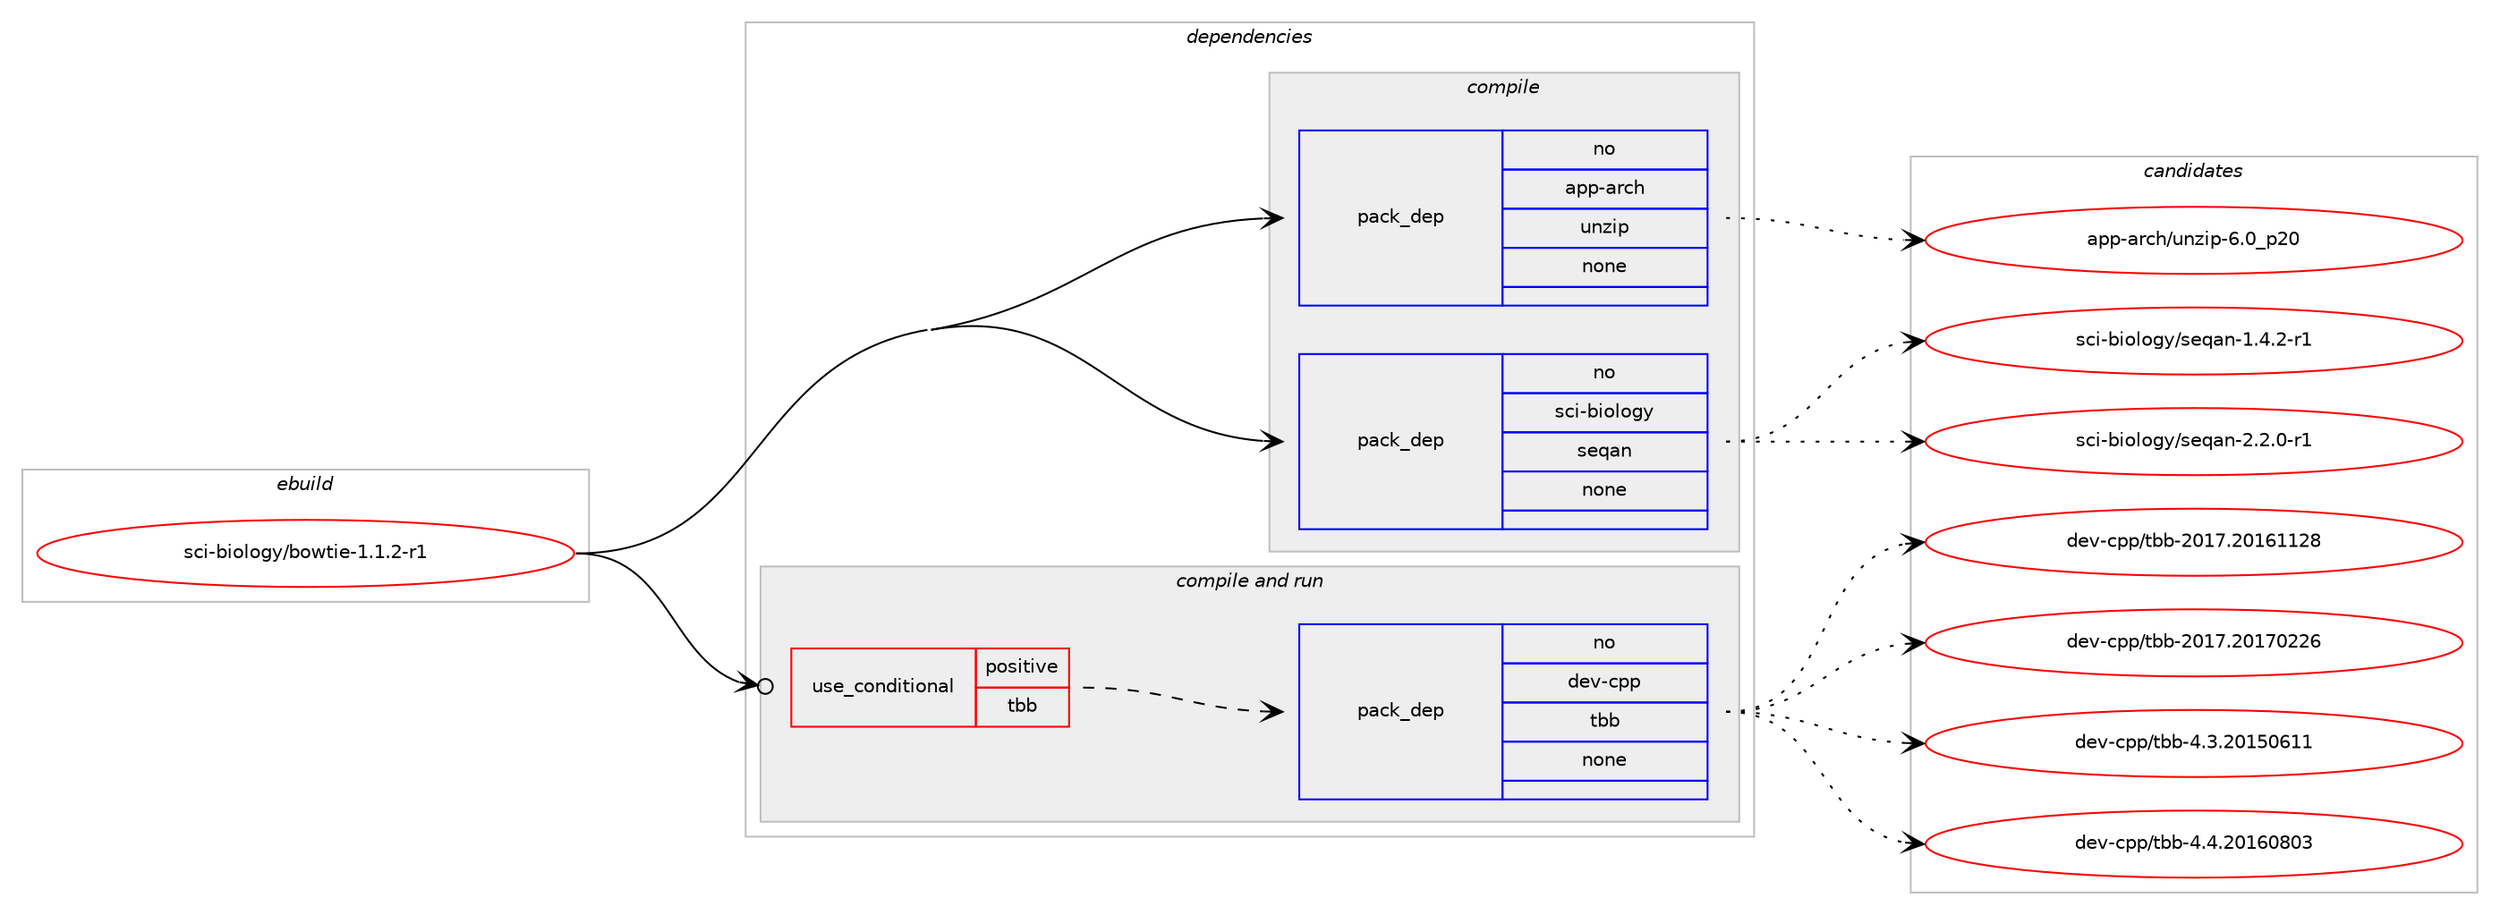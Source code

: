 digraph prolog {

# *************
# Graph options
# *************

newrank=true;
concentrate=true;
compound=true;
graph [rankdir=LR,fontname=Helvetica,fontsize=10,ranksep=1.5];#, ranksep=2.5, nodesep=0.2];
edge  [arrowhead=vee];
node  [fontname=Helvetica,fontsize=10];

# **********
# The ebuild
# **********

subgraph cluster_leftcol {
color=gray;
rank=same;
label=<<i>ebuild</i>>;
id [label="sci-biology/bowtie-1.1.2-r1", color=red, width=4, href="../sci-biology/bowtie-1.1.2-r1.svg"];
}

# ****************
# The dependencies
# ****************

subgraph cluster_midcol {
color=gray;
label=<<i>dependencies</i>>;
subgraph cluster_compile {
fillcolor="#eeeeee";
style=filled;
label=<<i>compile</i>>;
subgraph pack327444 {
dependency444392 [label=<<TABLE BORDER="0" CELLBORDER="1" CELLSPACING="0" CELLPADDING="4" WIDTH="220"><TR><TD ROWSPAN="6" CELLPADDING="30">pack_dep</TD></TR><TR><TD WIDTH="110">no</TD></TR><TR><TD>app-arch</TD></TR><TR><TD>unzip</TD></TR><TR><TD>none</TD></TR><TR><TD></TD></TR></TABLE>>, shape=none, color=blue];
}
id:e -> dependency444392:w [weight=20,style="solid",arrowhead="vee"];
subgraph pack327445 {
dependency444393 [label=<<TABLE BORDER="0" CELLBORDER="1" CELLSPACING="0" CELLPADDING="4" WIDTH="220"><TR><TD ROWSPAN="6" CELLPADDING="30">pack_dep</TD></TR><TR><TD WIDTH="110">no</TD></TR><TR><TD>sci-biology</TD></TR><TR><TD>seqan</TD></TR><TR><TD>none</TD></TR><TR><TD></TD></TR></TABLE>>, shape=none, color=blue];
}
id:e -> dependency444393:w [weight=20,style="solid",arrowhead="vee"];
}
subgraph cluster_compileandrun {
fillcolor="#eeeeee";
style=filled;
label=<<i>compile and run</i>>;
subgraph cond109263 {
dependency444394 [label=<<TABLE BORDER="0" CELLBORDER="1" CELLSPACING="0" CELLPADDING="4"><TR><TD ROWSPAN="3" CELLPADDING="10">use_conditional</TD></TR><TR><TD>positive</TD></TR><TR><TD>tbb</TD></TR></TABLE>>, shape=none, color=red];
subgraph pack327446 {
dependency444395 [label=<<TABLE BORDER="0" CELLBORDER="1" CELLSPACING="0" CELLPADDING="4" WIDTH="220"><TR><TD ROWSPAN="6" CELLPADDING="30">pack_dep</TD></TR><TR><TD WIDTH="110">no</TD></TR><TR><TD>dev-cpp</TD></TR><TR><TD>tbb</TD></TR><TR><TD>none</TD></TR><TR><TD></TD></TR></TABLE>>, shape=none, color=blue];
}
dependency444394:e -> dependency444395:w [weight=20,style="dashed",arrowhead="vee"];
}
id:e -> dependency444394:w [weight=20,style="solid",arrowhead="odotvee"];
}
subgraph cluster_run {
fillcolor="#eeeeee";
style=filled;
label=<<i>run</i>>;
}
}

# **************
# The candidates
# **************

subgraph cluster_choices {
rank=same;
color=gray;
label=<<i>candidates</i>>;

subgraph choice327444 {
color=black;
nodesep=1;
choice971121124597114991044711711012210511245544648951125048 [label="app-arch/unzip-6.0_p20", color=red, width=4,href="../app-arch/unzip-6.0_p20.svg"];
dependency444392:e -> choice971121124597114991044711711012210511245544648951125048:w [style=dotted,weight="100"];
}
subgraph choice327445 {
color=black;
nodesep=1;
choice11599105459810511110811110312147115101113971104549465246504511449 [label="sci-biology/seqan-1.4.2-r1", color=red, width=4,href="../sci-biology/seqan-1.4.2-r1.svg"];
choice11599105459810511110811110312147115101113971104550465046484511449 [label="sci-biology/seqan-2.2.0-r1", color=red, width=4,href="../sci-biology/seqan-2.2.0-r1.svg"];
dependency444393:e -> choice11599105459810511110811110312147115101113971104549465246504511449:w [style=dotted,weight="100"];
dependency444393:e -> choice11599105459810511110811110312147115101113971104550465046484511449:w [style=dotted,weight="100"];
}
subgraph choice327446 {
color=black;
nodesep=1;
choice10010111845991121124711698984550484955465048495449495056 [label="dev-cpp/tbb-2017.20161128", color=red, width=4,href="../dev-cpp/tbb-2017.20161128.svg"];
choice10010111845991121124711698984550484955465048495548505054 [label="dev-cpp/tbb-2017.20170226", color=red, width=4,href="../dev-cpp/tbb-2017.20170226.svg"];
choice100101118459911211247116989845524651465048495348544949 [label="dev-cpp/tbb-4.3.20150611", color=red, width=4,href="../dev-cpp/tbb-4.3.20150611.svg"];
choice100101118459911211247116989845524652465048495448564851 [label="dev-cpp/tbb-4.4.20160803", color=red, width=4,href="../dev-cpp/tbb-4.4.20160803.svg"];
dependency444395:e -> choice10010111845991121124711698984550484955465048495449495056:w [style=dotted,weight="100"];
dependency444395:e -> choice10010111845991121124711698984550484955465048495548505054:w [style=dotted,weight="100"];
dependency444395:e -> choice100101118459911211247116989845524651465048495348544949:w [style=dotted,weight="100"];
dependency444395:e -> choice100101118459911211247116989845524652465048495448564851:w [style=dotted,weight="100"];
}
}

}
